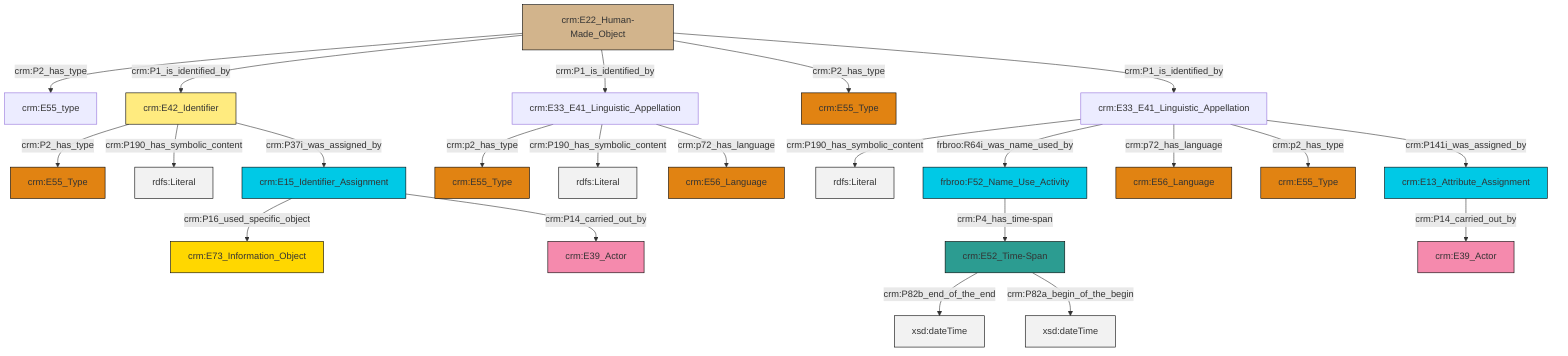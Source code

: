 graph TD
classDef Literal fill:#f2f2f2,stroke:#000000;
classDef CRM_Entity fill:#FFFFFF,stroke:#000000;
classDef Temporal_Entity fill:#00C9E6, stroke:#000000;
classDef Type fill:#E18312, stroke:#000000;
classDef Time-Span fill:#2C9C91, stroke:#000000;
classDef Appellation fill:#FFEB7F, stroke:#000000;
classDef Place fill:#008836, stroke:#000000;
classDef Persistent_Item fill:#B266B2, stroke:#000000;
classDef Conceptual_Object fill:#FFD700, stroke:#000000;
classDef Physical_Thing fill:#D2B48C, stroke:#000000;
classDef Actor fill:#f58aad, stroke:#000000;
classDef PC_Classes fill:#4ce600, stroke:#000000;
classDef Multi fill:#cccccc,stroke:#000000;

2["crm:E33_E41_Linguistic_Appellation"]:::Default -->|crm:P190_has_symbolic_content| 3[rdfs:Literal]:::Literal
4["crm:E22_Human-Made_Object"]:::Physical_Thing -->|crm:P2_has_type| 5["crm:E55_type"]:::Default
4["crm:E22_Human-Made_Object"]:::Physical_Thing -->|crm:P1_is_identified_by| 6["crm:E42_Identifier"]:::Appellation
4["crm:E22_Human-Made_Object"]:::Physical_Thing -->|crm:P1_is_identified_by| 7["crm:E33_E41_Linguistic_Appellation"]:::Default
7["crm:E33_E41_Linguistic_Appellation"]:::Default -->|crm:p2_has_type| 8["crm:E55_Type"]:::Type
7["crm:E33_E41_Linguistic_Appellation"]:::Default -->|crm:P190_has_symbolic_content| 15[rdfs:Literal]:::Literal
16["crm:E15_Identifier_Assignment"]:::Temporal_Entity -->|crm:P16_used_specific_object| 11["crm:E73_Information_Object"]:::Conceptual_Object
21["crm:E52_Time-Span"]:::Time-Span -->|crm:P82b_end_of_the_end| 22[xsd:dateTime]:::Literal
2["crm:E33_E41_Linguistic_Appellation"]:::Default -->|frbroo:R64i_was_name_used_by| 19["frbroo:F52_Name_Use_Activity"]:::Temporal_Entity
16["crm:E15_Identifier_Assignment"]:::Temporal_Entity -->|crm:P14_carried_out_by| 26["crm:E39_Actor"]:::Actor
4["crm:E22_Human-Made_Object"]:::Physical_Thing -->|crm:P2_has_type| 27["crm:E55_Type"]:::Type
7["crm:E33_E41_Linguistic_Appellation"]:::Default -->|crm:p72_has_language| 30["crm:E56_Language"]:::Type
4["crm:E22_Human-Made_Object"]:::Physical_Thing -->|crm:P1_is_identified_by| 2["crm:E33_E41_Linguistic_Appellation"]:::Default
19["frbroo:F52_Name_Use_Activity"]:::Temporal_Entity -->|crm:P4_has_time-span| 21["crm:E52_Time-Span"]:::Time-Span
13["crm:E13_Attribute_Assignment"]:::Temporal_Entity -->|crm:P14_carried_out_by| 0["crm:E39_Actor"]:::Actor
6["crm:E42_Identifier"]:::Appellation -->|crm:P2_has_type| 9["crm:E55_Type"]:::Type
6["crm:E42_Identifier"]:::Appellation -->|crm:P190_has_symbolic_content| 33[rdfs:Literal]:::Literal
2["crm:E33_E41_Linguistic_Appellation"]:::Default -->|crm:p72_has_language| 28["crm:E56_Language"]:::Type
21["crm:E52_Time-Span"]:::Time-Span -->|crm:P82a_begin_of_the_begin| 35[xsd:dateTime]:::Literal
2["crm:E33_E41_Linguistic_Appellation"]:::Default -->|crm:p2_has_type| 23["crm:E55_Type"]:::Type
2["crm:E33_E41_Linguistic_Appellation"]:::Default -->|crm:P141i_was_assigned_by| 13["crm:E13_Attribute_Assignment"]:::Temporal_Entity
6["crm:E42_Identifier"]:::Appellation -->|crm:P37i_was_assigned_by| 16["crm:E15_Identifier_Assignment"]:::Temporal_Entity